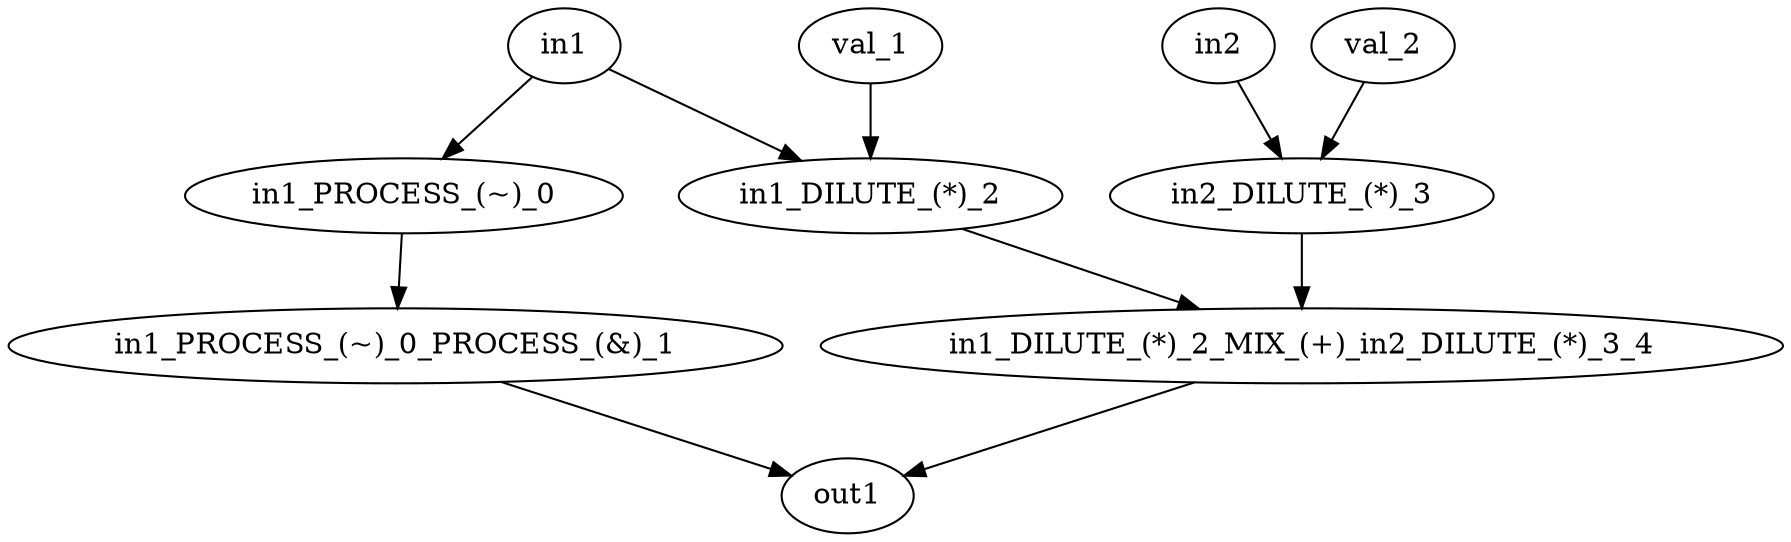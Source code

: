 strict digraph "" {
	in1 -> "in1_PROCESS_(~)_0";
	in1 -> "in1_DILUTE_(*)_2";
	in2 -> "in2_DILUTE_(*)_3";
	"in1_PROCESS_(~)_0" -> "in1_PROCESS_(~)_0_PROCESS_(&)_1";
	"in1_PROCESS_(~)_0_PROCESS_(&)_1" -> out1;
	"in1_DILUTE_(*)_2" -> "in1_DILUTE_(*)_2_MIX_(+)_in2_DILUTE_(*)_3_4";
	val_1 -> "in1_DILUTE_(*)_2";
	"in2_DILUTE_(*)_3" -> "in1_DILUTE_(*)_2_MIX_(+)_in2_DILUTE_(*)_3_4";
	val_2 -> "in2_DILUTE_(*)_3";
	"in1_DILUTE_(*)_2_MIX_(+)_in2_DILUTE_(*)_3_4" -> out1;
}
